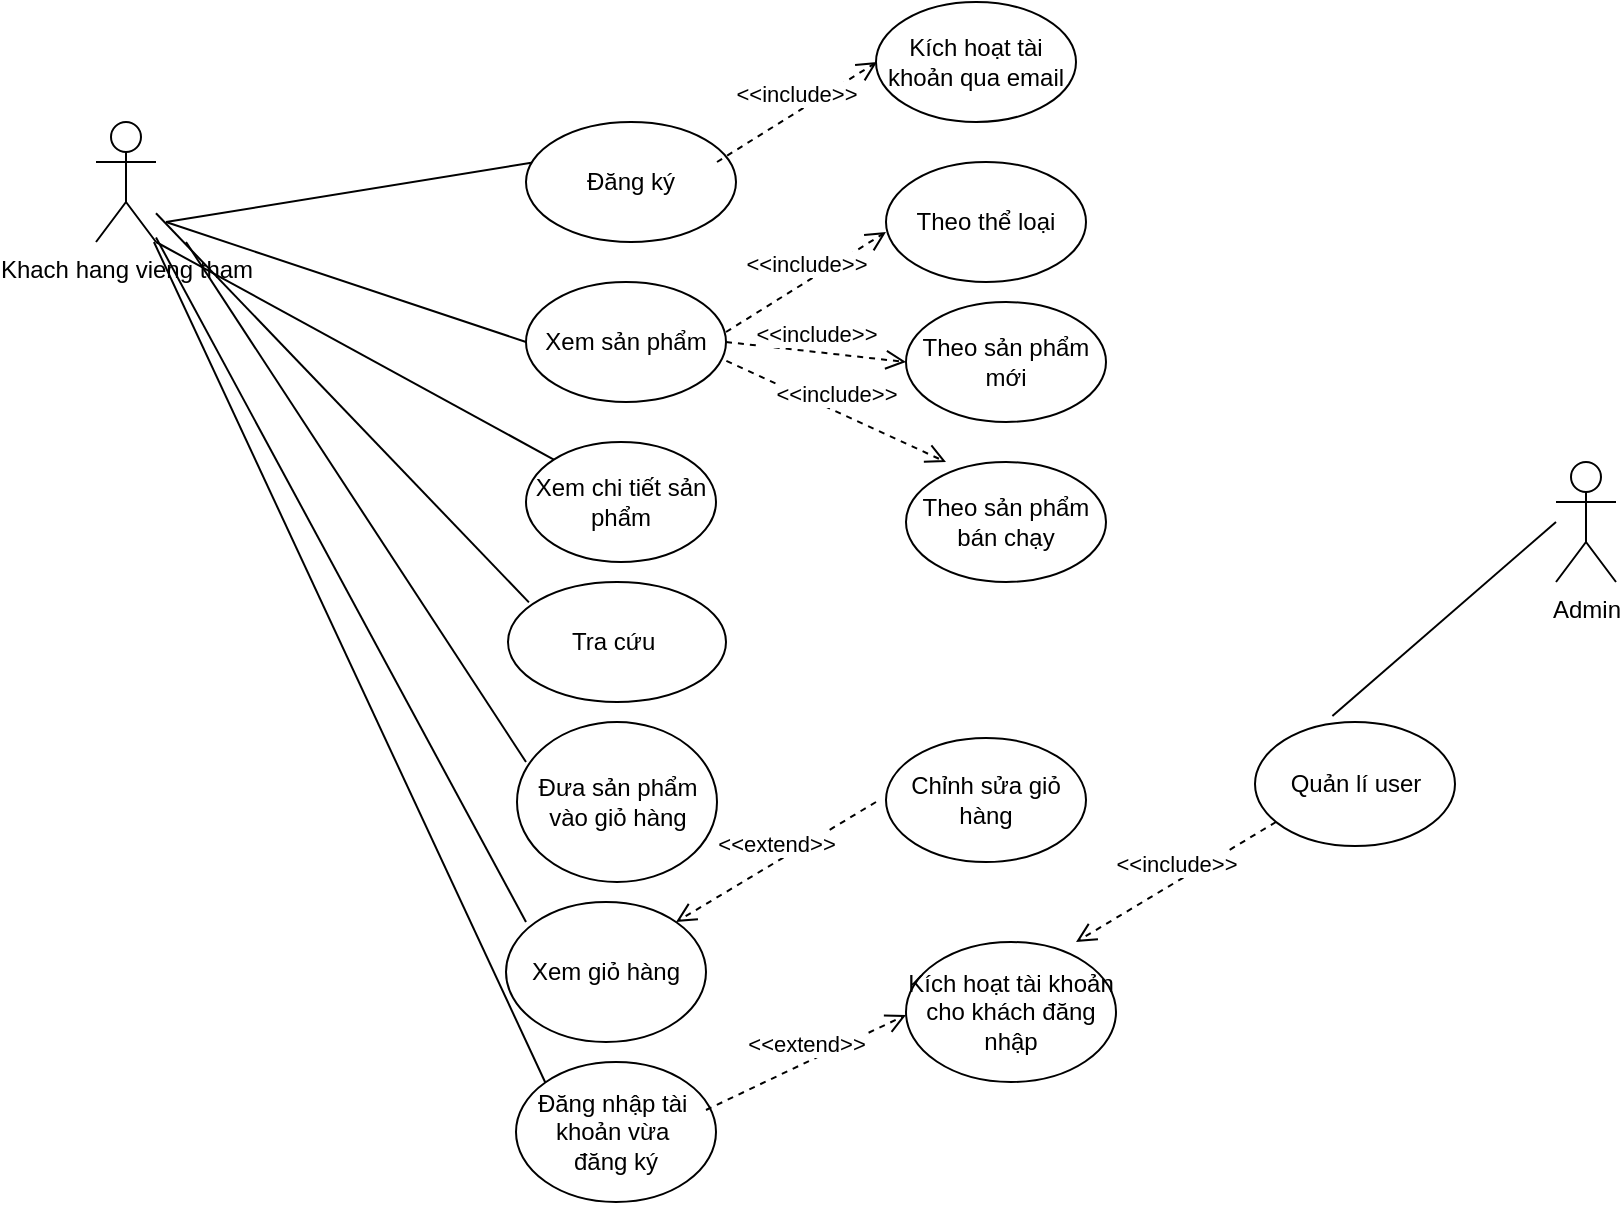 <mxfile version="12.3.6" type="device" pages="1"><diagram id="f1d-yWCJQ-sGq5u4mqRF" name="Page-1"><mxGraphModel dx="2193" dy="2271" grid="1" gridSize="10" guides="1" tooltips="1" connect="1" arrows="1" fold="1" page="1" pageScale="1" pageWidth="1169" pageHeight="1654" math="0" shadow="0"><root><mxCell id="0"/><mxCell id="1" parent="0"/><mxCell id="NKJAS2wnC0Lo7a9Qf3-b-1" value="Khach hang vieng tham" style="shape=umlActor;verticalLabelPosition=bottom;labelBackgroundColor=#ffffff;verticalAlign=top;html=1;outlineConnect=0;" parent="1" vertex="1"><mxGeometry x="-150" y="-200" width="30" height="60" as="geometry"/></mxCell><mxCell id="NKJAS2wnC0Lo7a9Qf3-b-4" value="" style="endArrow=none;html=1;" parent="1" edge="1"><mxGeometry width="50" height="50" relative="1" as="geometry"><mxPoint x="-115" y="-150" as="sourcePoint"/><mxPoint x="70" y="-180" as="targetPoint"/></mxGeometry></mxCell><mxCell id="NKJAS2wnC0Lo7a9Qf3-b-9" value="" style="endArrow=none;html=1;" parent="1" edge="1"><mxGeometry width="50" height="50" relative="1" as="geometry"><mxPoint x="-115" y="-150" as="sourcePoint"/><mxPoint x="65" y="-90" as="targetPoint"/></mxGeometry></mxCell><mxCell id="NKJAS2wnC0Lo7a9Qf3-b-10" value="Xem sản phẩm" style="ellipse;whiteSpace=wrap;html=1;" parent="1" vertex="1"><mxGeometry x="65" y="-120" width="100" height="60" as="geometry"/></mxCell><mxCell id="NKJAS2wnC0Lo7a9Qf3-b-11" value="&amp;lt;&amp;lt;include&amp;gt;&amp;gt;" style="html=1;verticalAlign=bottom;endArrow=open;dashed=1;endSize=8;" parent="1" edge="1"><mxGeometry relative="1" as="geometry"><mxPoint x="165" y="-95" as="sourcePoint"/><mxPoint x="245" y="-145" as="targetPoint"/></mxGeometry></mxCell><mxCell id="NKJAS2wnC0Lo7a9Qf3-b-12" value="Theo thể loại" style="ellipse;whiteSpace=wrap;html=1;" parent="1" vertex="1"><mxGeometry x="245" y="-180" width="100" height="60" as="geometry"/></mxCell><mxCell id="NKJAS2wnC0Lo7a9Qf3-b-13" value="&amp;lt;&amp;lt;include&amp;gt;&amp;gt;" style="html=1;verticalAlign=bottom;endArrow=open;dashed=1;endSize=8;exitX=1;exitY=0.5;exitDx=0;exitDy=0;" parent="1" source="NKJAS2wnC0Lo7a9Qf3-b-10" edge="1"><mxGeometry relative="1" as="geometry"><mxPoint x="205" y="-80" as="sourcePoint"/><mxPoint x="255" y="-80" as="targetPoint"/></mxGeometry></mxCell><mxCell id="NKJAS2wnC0Lo7a9Qf3-b-14" value="Theo sản phẩm mới" style="ellipse;whiteSpace=wrap;html=1;" parent="1" vertex="1"><mxGeometry x="255" y="-110" width="100" height="60" as="geometry"/></mxCell><mxCell id="NKJAS2wnC0Lo7a9Qf3-b-15" value="Theo sản phẩm bán chạy" style="ellipse;whiteSpace=wrap;html=1;" parent="1" vertex="1"><mxGeometry x="255" y="-30" width="100" height="60" as="geometry"/></mxCell><mxCell id="NKJAS2wnC0Lo7a9Qf3-b-16" value="&amp;lt;&amp;lt;include&amp;gt;&amp;gt;" style="html=1;verticalAlign=bottom;endArrow=open;dashed=1;endSize=8;exitX=1.002;exitY=0.657;exitDx=0;exitDy=0;exitPerimeter=0;" parent="1" source="NKJAS2wnC0Lo7a9Qf3-b-10" edge="1"><mxGeometry relative="1" as="geometry"><mxPoint x="185" y="-40" as="sourcePoint"/><mxPoint x="275" y="-30" as="targetPoint"/></mxGeometry></mxCell><mxCell id="NKJAS2wnC0Lo7a9Qf3-b-17" value="" style="endArrow=none;html=1;entryX=0;entryY=0;entryDx=0;entryDy=0;exitX=1;exitY=1;exitDx=0;exitDy=0;exitPerimeter=0;" parent="1" source="NKJAS2wnC0Lo7a9Qf3-b-1" target="NKJAS2wnC0Lo7a9Qf3-b-18" edge="1"><mxGeometry width="50" height="50" relative="1" as="geometry"><mxPoint x="-105" y="-150" as="sourcePoint"/><mxPoint x="65" y="-30" as="targetPoint"/></mxGeometry></mxCell><mxCell id="NKJAS2wnC0Lo7a9Qf3-b-18" value="Xem chi tiết sản phẩm" style="ellipse;whiteSpace=wrap;html=1;" parent="1" vertex="1"><mxGeometry x="65" y="-40" width="95" height="60" as="geometry"/></mxCell><mxCell id="NKJAS2wnC0Lo7a9Qf3-b-19" value="" style="endArrow=none;html=1;entryX=0.096;entryY=0.17;entryDx=0;entryDy=0;entryPerimeter=0;" parent="1" source="NKJAS2wnC0Lo7a9Qf3-b-1" target="NKJAS2wnC0Lo7a9Qf3-b-20" edge="1"><mxGeometry width="50" height="50" relative="1" as="geometry"><mxPoint x="-135" y="-30" as="sourcePoint"/><mxPoint x="65" y="30" as="targetPoint"/></mxGeometry></mxCell><mxCell id="NKJAS2wnC0Lo7a9Qf3-b-20" value="Tra cứu&amp;nbsp;" style="ellipse;whiteSpace=wrap;html=1;" parent="1" vertex="1"><mxGeometry x="56" y="30" width="109" height="60" as="geometry"/></mxCell><mxCell id="NKJAS2wnC0Lo7a9Qf3-b-21" value="" style="endArrow=none;html=1;" parent="1" edge="1"><mxGeometry width="50" height="50" relative="1" as="geometry"><mxPoint x="-105" y="-140" as="sourcePoint"/><mxPoint x="65" y="120" as="targetPoint"/></mxGeometry></mxCell><mxCell id="NKJAS2wnC0Lo7a9Qf3-b-22" value="Đưa sản phẩm vào giỏ hàng" style="ellipse;whiteSpace=wrap;html=1;" parent="1" vertex="1"><mxGeometry x="60.5" y="100" width="100" height="80" as="geometry"/></mxCell><mxCell id="NKJAS2wnC0Lo7a9Qf3-b-23" value="" style="endArrow=none;html=1;" parent="1" source="NKJAS2wnC0Lo7a9Qf3-b-1" edge="1"><mxGeometry width="50" height="50" relative="1" as="geometry"><mxPoint x="-135" y="-100" as="sourcePoint"/><mxPoint x="65" y="200" as="targetPoint"/></mxGeometry></mxCell><mxCell id="NKJAS2wnC0Lo7a9Qf3-b-24" value="Xem giỏ hàng" style="ellipse;whiteSpace=wrap;html=1;" parent="1" vertex="1"><mxGeometry x="55" y="190" width="100" height="70" as="geometry"/></mxCell><mxCell id="NKJAS2wnC0Lo7a9Qf3-b-36" value="" style="endArrow=none;html=1;entryX=0;entryY=0;entryDx=0;entryDy=0;" parent="1" source="NKJAS2wnC0Lo7a9Qf3-b-1" target="NKJAS2wnC0Lo7a9Qf3-b-43" edge="1"><mxGeometry width="50" height="50" relative="1" as="geometry"><mxPoint x="-170" y="-70" as="sourcePoint"/><mxPoint x="66.434" y="280.14" as="targetPoint"/></mxGeometry></mxCell><mxCell id="NKJAS2wnC0Lo7a9Qf3-b-42" value="Đăng ký" style="ellipse;whiteSpace=wrap;html=1;" parent="1" vertex="1"><mxGeometry x="65" y="-200" width="105" height="60" as="geometry"/></mxCell><mxCell id="NKJAS2wnC0Lo7a9Qf3-b-43" value="Đăng nhập tài&amp;nbsp;&lt;br&gt;khoản vừa&amp;nbsp;&lt;br&gt;đăng ký" style="ellipse;whiteSpace=wrap;html=1;" parent="1" vertex="1"><mxGeometry x="60" y="270" width="100" height="70" as="geometry"/></mxCell><mxCell id="NKJAS2wnC0Lo7a9Qf3-b-50" value="&amp;lt;&amp;lt;extend&amp;gt;&amp;gt;" style="html=1;verticalAlign=bottom;endArrow=open;dashed=1;endSize=8;" parent="1" edge="1"><mxGeometry relative="1" as="geometry"><mxPoint x="240" y="140" as="sourcePoint"/><mxPoint x="140" y="200" as="targetPoint"/></mxGeometry></mxCell><mxCell id="NKJAS2wnC0Lo7a9Qf3-b-51" value="Chỉnh sửa giỏ hàng" style="ellipse;whiteSpace=wrap;html=1;" parent="1" vertex="1"><mxGeometry x="245" y="108" width="100" height="62" as="geometry"/></mxCell><mxCell id="NKJAS2wnC0Lo7a9Qf3-b-55" value="&amp;lt;&amp;lt;extend&amp;gt;&amp;gt;" style="html=1;verticalAlign=bottom;endArrow=open;dashed=1;endSize=8;" parent="1" edge="1"><mxGeometry relative="1" as="geometry"><mxPoint x="155" y="294" as="sourcePoint"/><mxPoint x="255" y="246.5" as="targetPoint"/></mxGeometry></mxCell><mxCell id="NKJAS2wnC0Lo7a9Qf3-b-56" value="Kích hoạt tài khoản cho khách đăng nhập" style="ellipse;whiteSpace=wrap;html=1;" parent="1" vertex="1"><mxGeometry x="255" y="210" width="105" height="70" as="geometry"/></mxCell><mxCell id="UmmosaxgeyVJL27RM-4B-1" value="&amp;lt;&amp;lt;include&amp;gt;&amp;gt;" style="html=1;verticalAlign=bottom;endArrow=open;dashed=1;endSize=8;" edge="1" parent="1"><mxGeometry relative="1" as="geometry"><mxPoint x="440" y="150" as="sourcePoint"/><mxPoint x="340" y="210" as="targetPoint"/></mxGeometry></mxCell><mxCell id="UmmosaxgeyVJL27RM-4B-2" value="Quản lí user" style="ellipse;whiteSpace=wrap;html=1;" vertex="1" parent="1"><mxGeometry x="429.5" y="100" width="100" height="62" as="geometry"/></mxCell><mxCell id="UmmosaxgeyVJL27RM-4B-3" value="" style="endArrow=none;html=1;exitX=0.387;exitY=-0.048;exitDx=0;exitDy=0;exitPerimeter=0;" edge="1" parent="1" source="UmmosaxgeyVJL27RM-4B-2"><mxGeometry width="50" height="50" relative="1" as="geometry"><mxPoint x="430" as="sourcePoint"/><mxPoint x="580" as="targetPoint"/></mxGeometry></mxCell><mxCell id="UmmosaxgeyVJL27RM-4B-4" value="Admin" style="shape=umlActor;verticalLabelPosition=bottom;labelBackgroundColor=#ffffff;verticalAlign=top;html=1;outlineConnect=0;" vertex="1" parent="1"><mxGeometry x="580" y="-30" width="30" height="60" as="geometry"/></mxCell><mxCell id="UmmosaxgeyVJL27RM-4B-5" value="&amp;lt;&amp;lt;include&amp;gt;&amp;gt;" style="html=1;verticalAlign=bottom;endArrow=open;dashed=1;endSize=8;" edge="1" parent="1"><mxGeometry relative="1" as="geometry"><mxPoint x="160.5" y="-180" as="sourcePoint"/><mxPoint x="240.5" y="-230" as="targetPoint"/></mxGeometry></mxCell><mxCell id="UmmosaxgeyVJL27RM-4B-6" value="Kích hoạt tài khoản qua email" style="ellipse;whiteSpace=wrap;html=1;" vertex="1" parent="1"><mxGeometry x="240" y="-260" width="100" height="60" as="geometry"/></mxCell></root></mxGraphModel></diagram></mxfile>